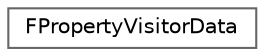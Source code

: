 digraph "Graphical Class Hierarchy"
{
 // INTERACTIVE_SVG=YES
 // LATEX_PDF_SIZE
  bgcolor="transparent";
  edge [fontname=Helvetica,fontsize=10,labelfontname=Helvetica,labelfontsize=10];
  node [fontname=Helvetica,fontsize=10,shape=box,height=0.2,width=0.4];
  rankdir="LR";
  Node0 [id="Node000000",label="FPropertyVisitorData",height=0.2,width=0.4,color="grey40", fillcolor="white", style="filled",URL="$dc/dc4/structFPropertyVisitorData.html",tooltip=" "];
}
